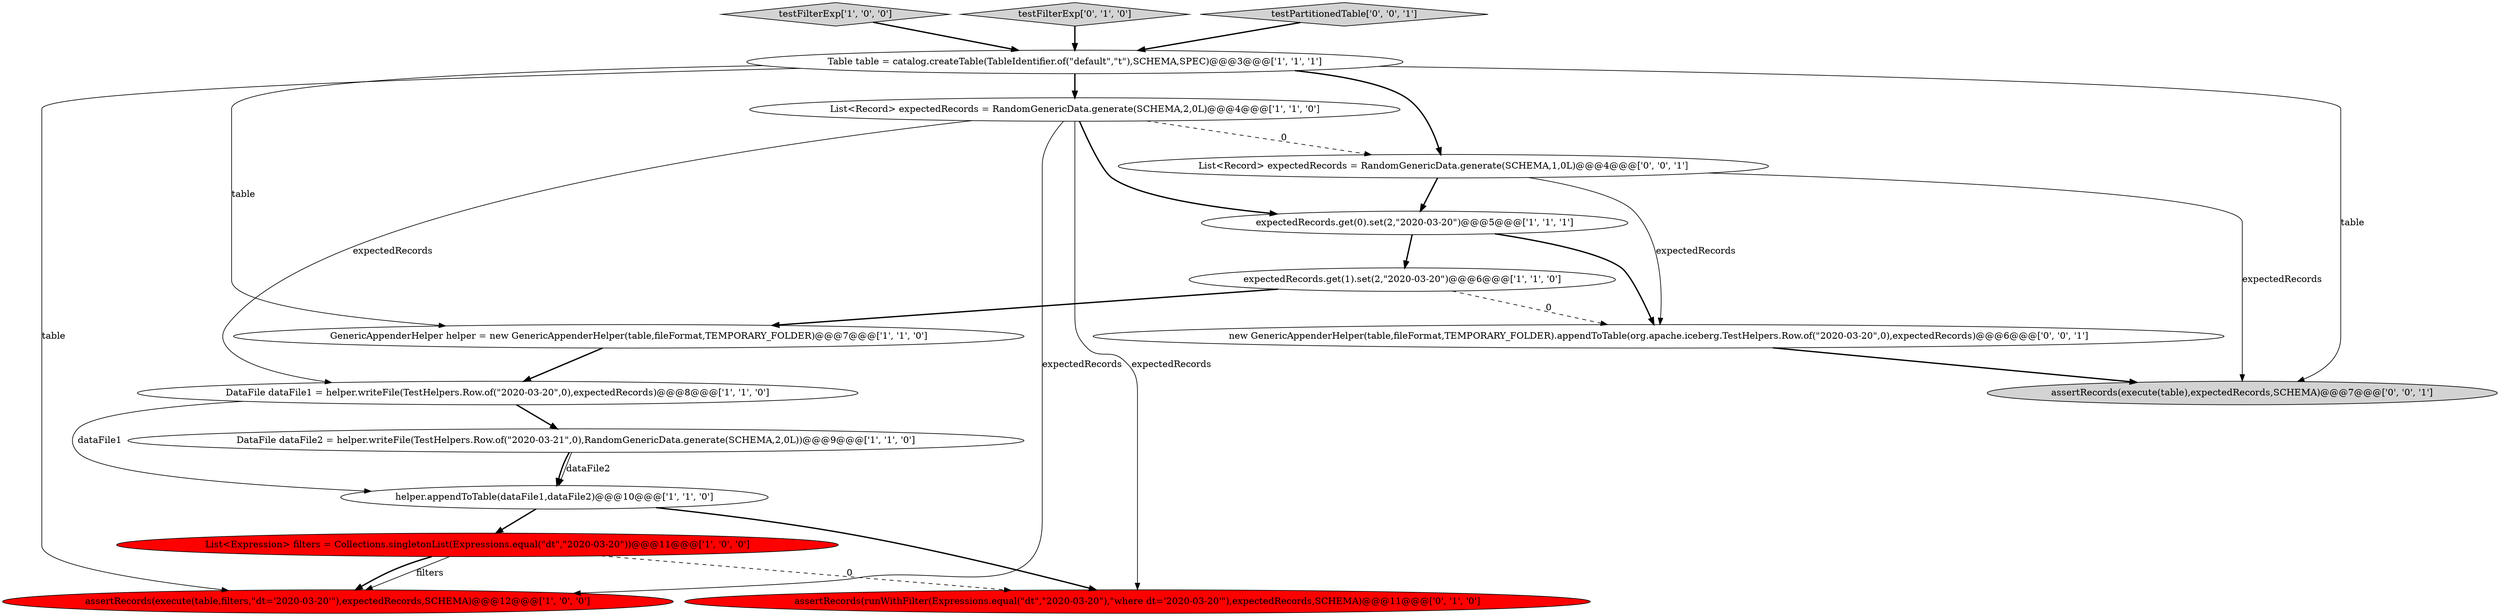 digraph {
3 [style = filled, label = "GenericAppenderHelper helper = new GenericAppenderHelper(table,fileFormat,TEMPORARY_FOLDER)@@@7@@@['1', '1', '0']", fillcolor = white, shape = ellipse image = "AAA0AAABBB1BBB"];
6 [style = filled, label = "Table table = catalog.createTable(TableIdentifier.of(\"default\",\"t\"),SCHEMA,SPEC)@@@3@@@['1', '1', '1']", fillcolor = white, shape = ellipse image = "AAA0AAABBB1BBB"];
2 [style = filled, label = "helper.appendToTable(dataFile1,dataFile2)@@@10@@@['1', '1', '0']", fillcolor = white, shape = ellipse image = "AAA0AAABBB1BBB"];
9 [style = filled, label = "DataFile dataFile1 = helper.writeFile(TestHelpers.Row.of(\"2020-03-20\",0),expectedRecords)@@@8@@@['1', '1', '0']", fillcolor = white, shape = ellipse image = "AAA0AAABBB1BBB"];
4 [style = filled, label = "List<Expression> filters = Collections.singletonList(Expressions.equal(\"dt\",\"2020-03-20\"))@@@11@@@['1', '0', '0']", fillcolor = red, shape = ellipse image = "AAA1AAABBB1BBB"];
5 [style = filled, label = "assertRecords(execute(table,filters,\"dt='2020-03-20'\"),expectedRecords,SCHEMA)@@@12@@@['1', '0', '0']", fillcolor = red, shape = ellipse image = "AAA1AAABBB1BBB"];
7 [style = filled, label = "List<Record> expectedRecords = RandomGenericData.generate(SCHEMA,2,0L)@@@4@@@['1', '1', '0']", fillcolor = white, shape = ellipse image = "AAA0AAABBB1BBB"];
1 [style = filled, label = "expectedRecords.get(1).set(2,\"2020-03-20\")@@@6@@@['1', '1', '0']", fillcolor = white, shape = ellipse image = "AAA0AAABBB1BBB"];
8 [style = filled, label = "testFilterExp['1', '0', '0']", fillcolor = lightgray, shape = diamond image = "AAA0AAABBB1BBB"];
0 [style = filled, label = "expectedRecords.get(0).set(2,\"2020-03-20\")@@@5@@@['1', '1', '1']", fillcolor = white, shape = ellipse image = "AAA0AAABBB1BBB"];
10 [style = filled, label = "DataFile dataFile2 = helper.writeFile(TestHelpers.Row.of(\"2020-03-21\",0),RandomGenericData.generate(SCHEMA,2,0L))@@@9@@@['1', '1', '0']", fillcolor = white, shape = ellipse image = "AAA0AAABBB1BBB"];
11 [style = filled, label = "testFilterExp['0', '1', '0']", fillcolor = lightgray, shape = diamond image = "AAA0AAABBB2BBB"];
13 [style = filled, label = "new GenericAppenderHelper(table,fileFormat,TEMPORARY_FOLDER).appendToTable(org.apache.iceberg.TestHelpers.Row.of(\"2020-03-20\",0),expectedRecords)@@@6@@@['0', '0', '1']", fillcolor = white, shape = ellipse image = "AAA0AAABBB3BBB"];
15 [style = filled, label = "testPartitionedTable['0', '0', '1']", fillcolor = lightgray, shape = diamond image = "AAA0AAABBB3BBB"];
12 [style = filled, label = "assertRecords(runWithFilter(Expressions.equal(\"dt\",\"2020-03-20\"),\"where dt='2020-03-20'\"),expectedRecords,SCHEMA)@@@11@@@['0', '1', '0']", fillcolor = red, shape = ellipse image = "AAA1AAABBB2BBB"];
16 [style = filled, label = "List<Record> expectedRecords = RandomGenericData.generate(SCHEMA,1,0L)@@@4@@@['0', '0', '1']", fillcolor = white, shape = ellipse image = "AAA0AAABBB3BBB"];
14 [style = filled, label = "assertRecords(execute(table),expectedRecords,SCHEMA)@@@7@@@['0', '0', '1']", fillcolor = lightgray, shape = ellipse image = "AAA0AAABBB3BBB"];
16->0 [style = bold, label=""];
0->13 [style = bold, label=""];
6->5 [style = solid, label="table"];
7->12 [style = solid, label="expectedRecords"];
7->16 [style = dashed, label="0"];
11->6 [style = bold, label=""];
1->3 [style = bold, label=""];
7->0 [style = bold, label=""];
8->6 [style = bold, label=""];
15->6 [style = bold, label=""];
9->10 [style = bold, label=""];
2->4 [style = bold, label=""];
2->12 [style = bold, label=""];
4->12 [style = dashed, label="0"];
1->13 [style = dashed, label="0"];
3->9 [style = bold, label=""];
7->5 [style = solid, label="expectedRecords"];
9->2 [style = solid, label="dataFile1"];
6->3 [style = solid, label="table"];
4->5 [style = solid, label="filters"];
16->13 [style = solid, label="expectedRecords"];
6->16 [style = bold, label=""];
0->1 [style = bold, label=""];
6->14 [style = solid, label="table"];
10->2 [style = bold, label=""];
7->9 [style = solid, label="expectedRecords"];
6->7 [style = bold, label=""];
16->14 [style = solid, label="expectedRecords"];
4->5 [style = bold, label=""];
13->14 [style = bold, label=""];
10->2 [style = solid, label="dataFile2"];
}
